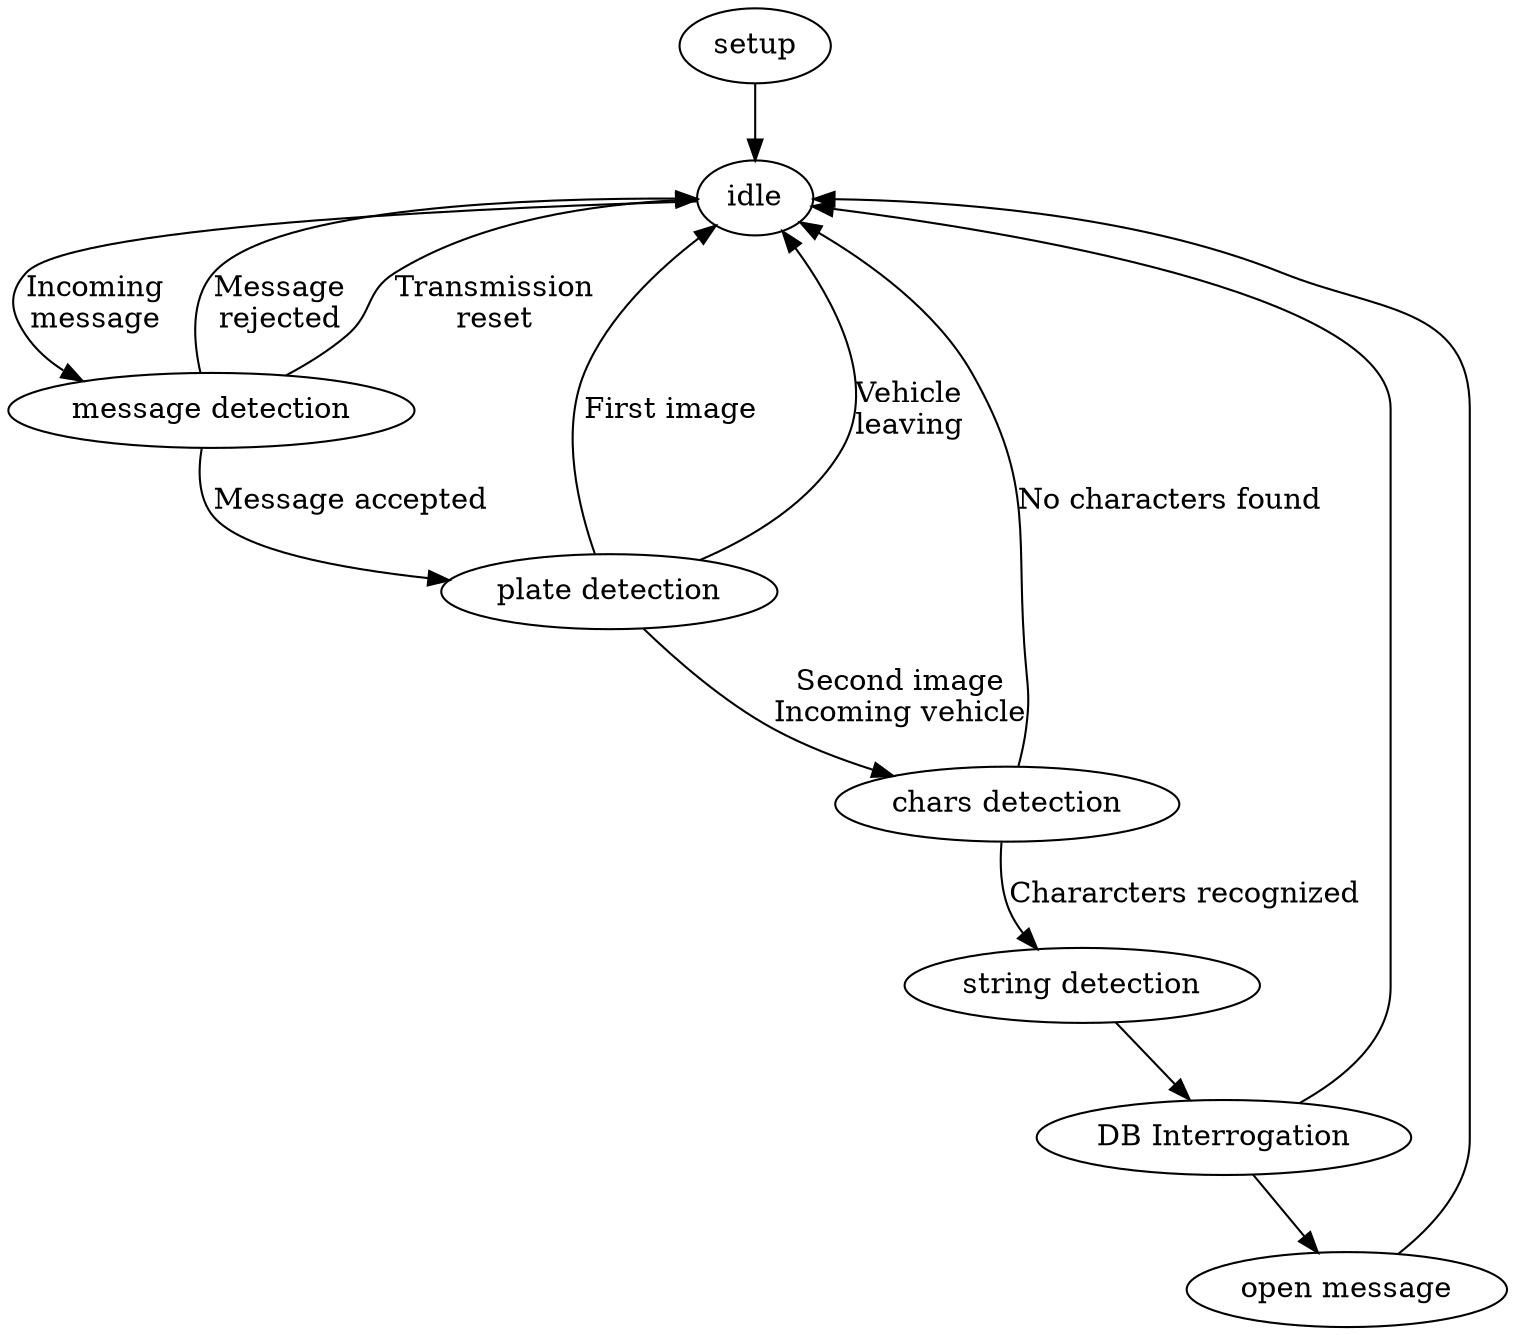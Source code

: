 digraph StateMachine {
    setup -> idle
    "idle" -> "message detection" [label="Incoming\nmessage"];
    "message detection" -> "plate detection" [label="Message accepted    "]
    "message detection" -> "idle" [label="Message\nrejected"]
    "message detection" -> "idle" [label="Transmission\nreset"]

    "plate detection" -> "chars detection" [label="Second image\nIncoming vehicle"]
    "plate detection" -> "idle" [label="First image         "]
    "plate detection" -> "idle" [label="Vehicle\nleaving"]

    "chars detection" -> "string detection" [label="Chararcters recognized"]
    "chars detection" -> "idle" [label="No characters found"]

    "string detection" -> "DB Interrogation"

    "DB Interrogation" -> "idle"
    "DB Interrogation" -> "open message"

    "open message" -> "idle"
}
